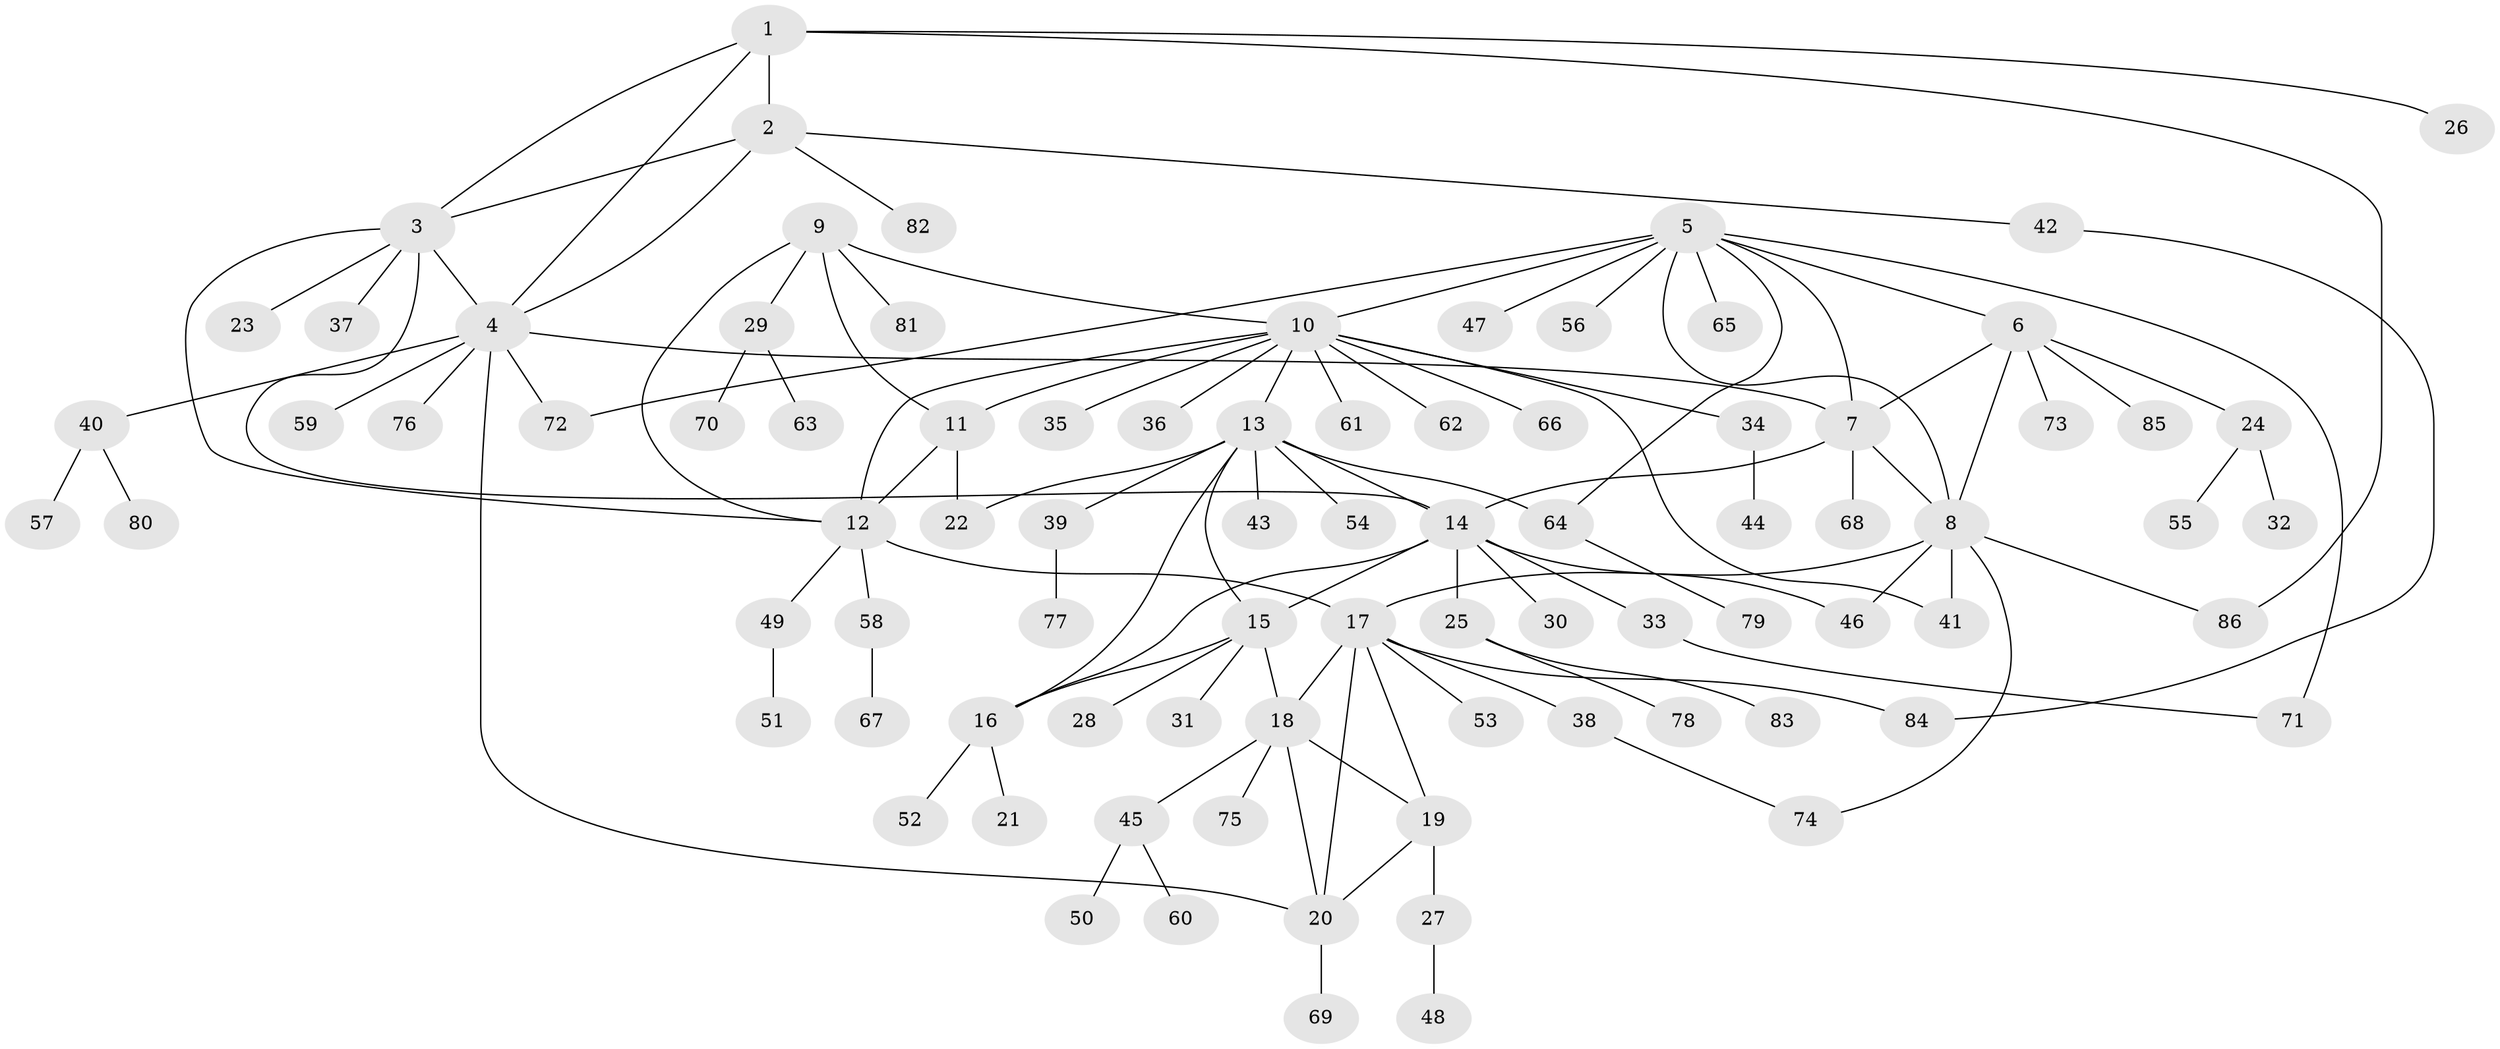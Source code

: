 // Generated by graph-tools (version 1.1) at 2025/26/03/09/25 03:26:43]
// undirected, 86 vertices, 115 edges
graph export_dot {
graph [start="1"]
  node [color=gray90,style=filled];
  1;
  2;
  3;
  4;
  5;
  6;
  7;
  8;
  9;
  10;
  11;
  12;
  13;
  14;
  15;
  16;
  17;
  18;
  19;
  20;
  21;
  22;
  23;
  24;
  25;
  26;
  27;
  28;
  29;
  30;
  31;
  32;
  33;
  34;
  35;
  36;
  37;
  38;
  39;
  40;
  41;
  42;
  43;
  44;
  45;
  46;
  47;
  48;
  49;
  50;
  51;
  52;
  53;
  54;
  55;
  56;
  57;
  58;
  59;
  60;
  61;
  62;
  63;
  64;
  65;
  66;
  67;
  68;
  69;
  70;
  71;
  72;
  73;
  74;
  75;
  76;
  77;
  78;
  79;
  80;
  81;
  82;
  83;
  84;
  85;
  86;
  1 -- 2;
  1 -- 3;
  1 -- 4;
  1 -- 26;
  1 -- 86;
  2 -- 3;
  2 -- 4;
  2 -- 42;
  2 -- 82;
  3 -- 4;
  3 -- 12;
  3 -- 14;
  3 -- 23;
  3 -- 37;
  4 -- 7;
  4 -- 20;
  4 -- 40;
  4 -- 59;
  4 -- 72;
  4 -- 76;
  5 -- 6;
  5 -- 7;
  5 -- 8;
  5 -- 10;
  5 -- 47;
  5 -- 56;
  5 -- 64;
  5 -- 65;
  5 -- 71;
  5 -- 72;
  6 -- 7;
  6 -- 8;
  6 -- 24;
  6 -- 73;
  6 -- 85;
  7 -- 8;
  7 -- 14;
  7 -- 68;
  8 -- 17;
  8 -- 41;
  8 -- 46;
  8 -- 74;
  8 -- 86;
  9 -- 10;
  9 -- 11;
  9 -- 12;
  9 -- 29;
  9 -- 81;
  10 -- 11;
  10 -- 12;
  10 -- 13;
  10 -- 34;
  10 -- 35;
  10 -- 36;
  10 -- 41;
  10 -- 61;
  10 -- 62;
  10 -- 66;
  11 -- 12;
  11 -- 22;
  12 -- 17;
  12 -- 49;
  12 -- 58;
  13 -- 14;
  13 -- 15;
  13 -- 16;
  13 -- 22;
  13 -- 39;
  13 -- 43;
  13 -- 54;
  13 -- 64;
  14 -- 15;
  14 -- 16;
  14 -- 25;
  14 -- 30;
  14 -- 33;
  14 -- 46;
  15 -- 16;
  15 -- 18;
  15 -- 28;
  15 -- 31;
  16 -- 21;
  16 -- 52;
  17 -- 18;
  17 -- 19;
  17 -- 20;
  17 -- 38;
  17 -- 53;
  17 -- 84;
  18 -- 19;
  18 -- 20;
  18 -- 45;
  18 -- 75;
  19 -- 20;
  19 -- 27;
  20 -- 69;
  24 -- 32;
  24 -- 55;
  25 -- 78;
  25 -- 83;
  27 -- 48;
  29 -- 63;
  29 -- 70;
  33 -- 71;
  34 -- 44;
  38 -- 74;
  39 -- 77;
  40 -- 57;
  40 -- 80;
  42 -- 84;
  45 -- 50;
  45 -- 60;
  49 -- 51;
  58 -- 67;
  64 -- 79;
}
